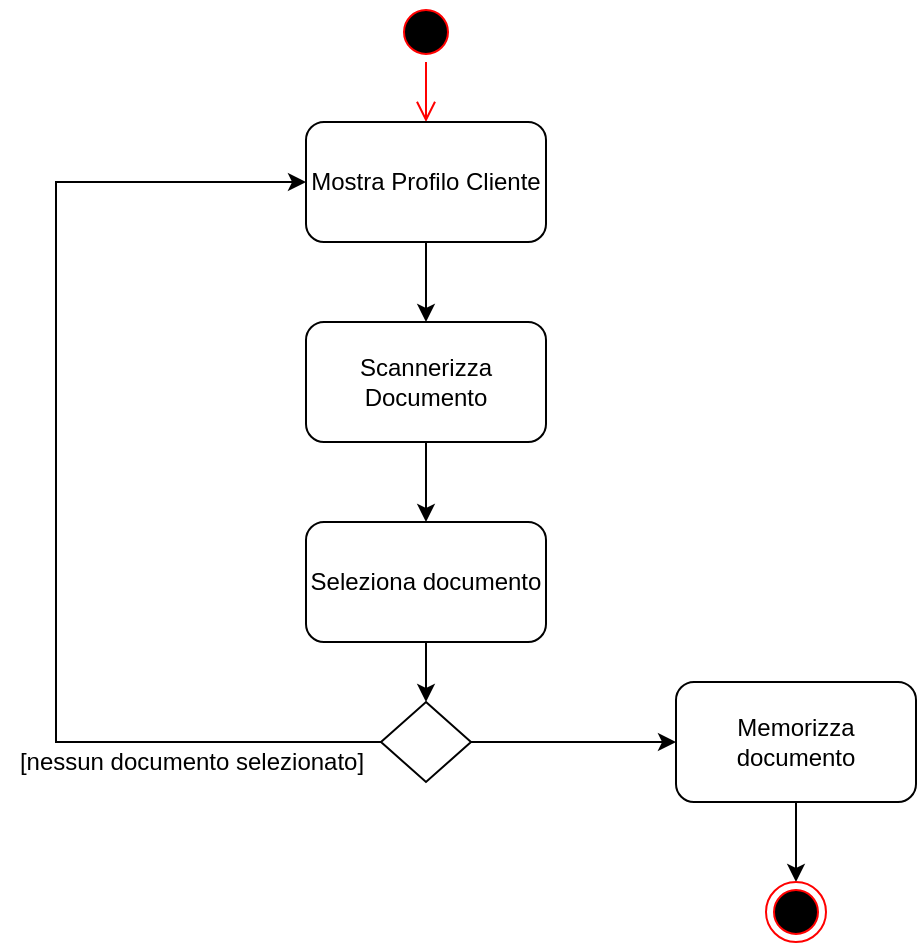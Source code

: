 <mxfile version="14.8.3" type="device"><diagram name="Page-1" id="e7e014a7-5840-1c2e-5031-d8a46d1fe8dd"><mxGraphModel dx="868" dy="425" grid="1" gridSize="10" guides="1" tooltips="1" connect="1" arrows="1" fold="1" page="1" pageScale="1" pageWidth="1169" pageHeight="826" background="none" math="0" shadow="0"><root><mxCell id="0"/><mxCell id="1" parent="0"/><mxCell id="v891NREk7xT_CUP_6PsL-41" value="" style="ellipse;html=1;shape=startState;fillColor=#000000;strokeColor=#ff0000;" vertex="1" parent="1"><mxGeometry x="430" y="340" width="30" height="30" as="geometry"/></mxCell><mxCell id="v891NREk7xT_CUP_6PsL-42" value="" style="edgeStyle=orthogonalEdgeStyle;html=1;verticalAlign=bottom;endArrow=open;endSize=8;strokeColor=#ff0000;" edge="1" source="v891NREk7xT_CUP_6PsL-41" parent="1"><mxGeometry relative="1" as="geometry"><mxPoint x="445" y="400" as="targetPoint"/></mxGeometry></mxCell><mxCell id="v891NREk7xT_CUP_6PsL-45" value="" style="edgeStyle=orthogonalEdgeStyle;rounded=0;orthogonalLoop=1;jettySize=auto;html=1;" edge="1" parent="1" source="v891NREk7xT_CUP_6PsL-43" target="v891NREk7xT_CUP_6PsL-44"><mxGeometry relative="1" as="geometry"/></mxCell><mxCell id="v891NREk7xT_CUP_6PsL-43" value="Mostra Profilo Cliente" style="rounded=1;whiteSpace=wrap;html=1;" vertex="1" parent="1"><mxGeometry x="385" y="400" width="120" height="60" as="geometry"/></mxCell><mxCell id="v891NREk7xT_CUP_6PsL-47" value="" style="edgeStyle=orthogonalEdgeStyle;rounded=0;orthogonalLoop=1;jettySize=auto;html=1;" edge="1" parent="1" source="v891NREk7xT_CUP_6PsL-44" target="v891NREk7xT_CUP_6PsL-46"><mxGeometry relative="1" as="geometry"/></mxCell><mxCell id="v891NREk7xT_CUP_6PsL-44" value="Scannerizza Documento" style="rounded=1;whiteSpace=wrap;html=1;" vertex="1" parent="1"><mxGeometry x="385" y="500" width="120" height="60" as="geometry"/></mxCell><mxCell id="v891NREk7xT_CUP_6PsL-49" value="" style="edgeStyle=orthogonalEdgeStyle;rounded=0;orthogonalLoop=1;jettySize=auto;html=1;" edge="1" parent="1" source="v891NREk7xT_CUP_6PsL-46"><mxGeometry relative="1" as="geometry"><mxPoint x="445" y="690" as="targetPoint"/></mxGeometry></mxCell><mxCell id="v891NREk7xT_CUP_6PsL-46" value="Seleziona documento" style="rounded=1;whiteSpace=wrap;html=1;" vertex="1" parent="1"><mxGeometry x="385" y="600" width="120" height="60" as="geometry"/></mxCell><mxCell id="v891NREk7xT_CUP_6PsL-51" style="edgeStyle=orthogonalEdgeStyle;rounded=0;orthogonalLoop=1;jettySize=auto;html=1;entryX=0;entryY=0.5;entryDx=0;entryDy=0;" edge="1" parent="1" source="v891NREk7xT_CUP_6PsL-50" target="v891NREk7xT_CUP_6PsL-43"><mxGeometry relative="1" as="geometry"><Array as="points"><mxPoint x="260" y="710"/><mxPoint x="260" y="430"/></Array></mxGeometry></mxCell><mxCell id="v891NREk7xT_CUP_6PsL-54" value="" style="edgeStyle=orthogonalEdgeStyle;rounded=0;orthogonalLoop=1;jettySize=auto;html=1;" edge="1" parent="1" source="v891NREk7xT_CUP_6PsL-50"><mxGeometry relative="1" as="geometry"><mxPoint x="570" y="710" as="targetPoint"/></mxGeometry></mxCell><mxCell id="v891NREk7xT_CUP_6PsL-50" value="" style="rhombus;whiteSpace=wrap;html=1;" vertex="1" parent="1"><mxGeometry x="422.5" y="690" width="45" height="40" as="geometry"/></mxCell><mxCell id="v891NREk7xT_CUP_6PsL-52" value="[nessun documento selezionato]" style="text;html=1;strokeColor=none;fillColor=none;align=center;verticalAlign=middle;whiteSpace=wrap;rounded=0;" vertex="1" parent="1"><mxGeometry x="232.5" y="710" width="190" height="20" as="geometry"/></mxCell><mxCell id="v891NREk7xT_CUP_6PsL-57" value="" style="edgeStyle=orthogonalEdgeStyle;rounded=0;orthogonalLoop=1;jettySize=auto;html=1;" edge="1" parent="1" source="v891NREk7xT_CUP_6PsL-55"><mxGeometry relative="1" as="geometry"><mxPoint x="630" y="780" as="targetPoint"/></mxGeometry></mxCell><mxCell id="v891NREk7xT_CUP_6PsL-55" value="Memorizza documento" style="rounded=1;whiteSpace=wrap;html=1;" vertex="1" parent="1"><mxGeometry x="570" y="680" width="120" height="60" as="geometry"/></mxCell><mxCell id="v891NREk7xT_CUP_6PsL-58" value="" style="ellipse;html=1;shape=endState;fillColor=#000000;strokeColor=#ff0000;" vertex="1" parent="1"><mxGeometry x="615" y="780" width="30" height="30" as="geometry"/></mxCell></root></mxGraphModel></diagram></mxfile>